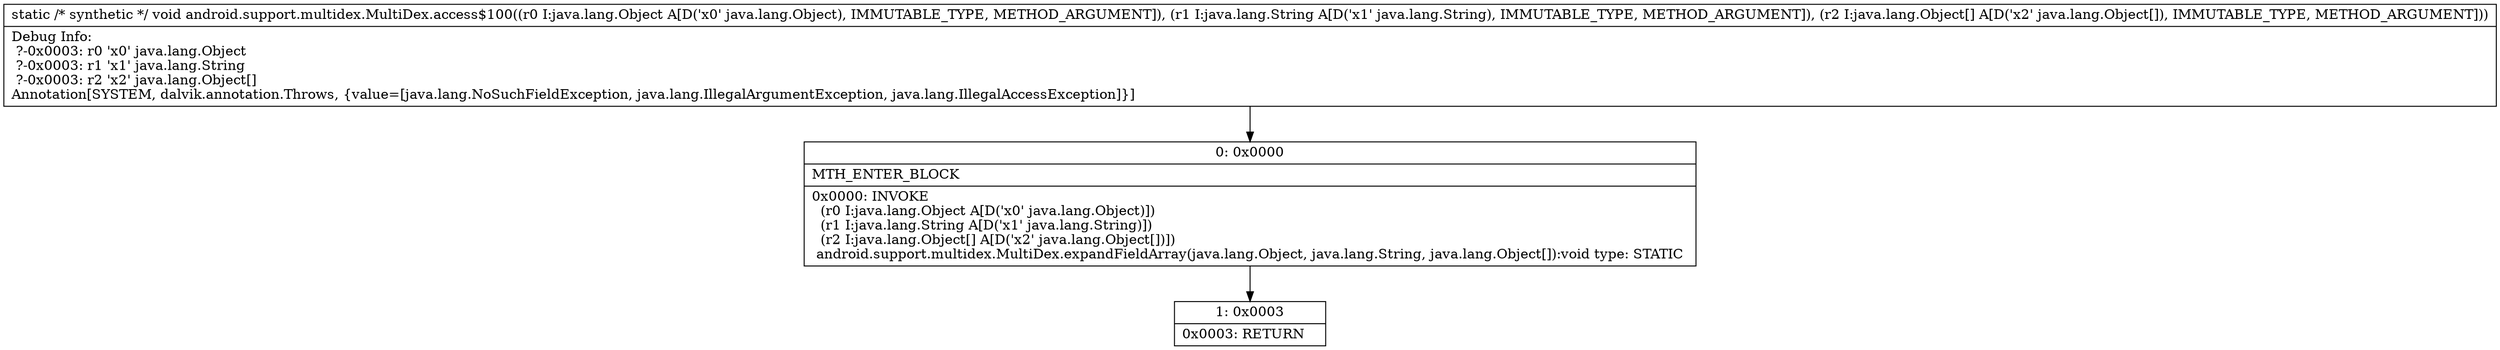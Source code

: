 digraph "CFG forandroid.support.multidex.MultiDex.access$100(Ljava\/lang\/Object;Ljava\/lang\/String;[Ljava\/lang\/Object;)V" {
Node_0 [shape=record,label="{0\:\ 0x0000|MTH_ENTER_BLOCK\l|0x0000: INVOKE  \l  (r0 I:java.lang.Object A[D('x0' java.lang.Object)])\l  (r1 I:java.lang.String A[D('x1' java.lang.String)])\l  (r2 I:java.lang.Object[] A[D('x2' java.lang.Object[])])\l android.support.multidex.MultiDex.expandFieldArray(java.lang.Object, java.lang.String, java.lang.Object[]):void type: STATIC \l}"];
Node_1 [shape=record,label="{1\:\ 0x0003|0x0003: RETURN   \l}"];
MethodNode[shape=record,label="{static \/* synthetic *\/ void android.support.multidex.MultiDex.access$100((r0 I:java.lang.Object A[D('x0' java.lang.Object), IMMUTABLE_TYPE, METHOD_ARGUMENT]), (r1 I:java.lang.String A[D('x1' java.lang.String), IMMUTABLE_TYPE, METHOD_ARGUMENT]), (r2 I:java.lang.Object[] A[D('x2' java.lang.Object[]), IMMUTABLE_TYPE, METHOD_ARGUMENT]))  | Debug Info:\l  ?\-0x0003: r0 'x0' java.lang.Object\l  ?\-0x0003: r1 'x1' java.lang.String\l  ?\-0x0003: r2 'x2' java.lang.Object[]\lAnnotation[SYSTEM, dalvik.annotation.Throws, \{value=[java.lang.NoSuchFieldException, java.lang.IllegalArgumentException, java.lang.IllegalAccessException]\}]\l}"];
MethodNode -> Node_0;
Node_0 -> Node_1;
}

